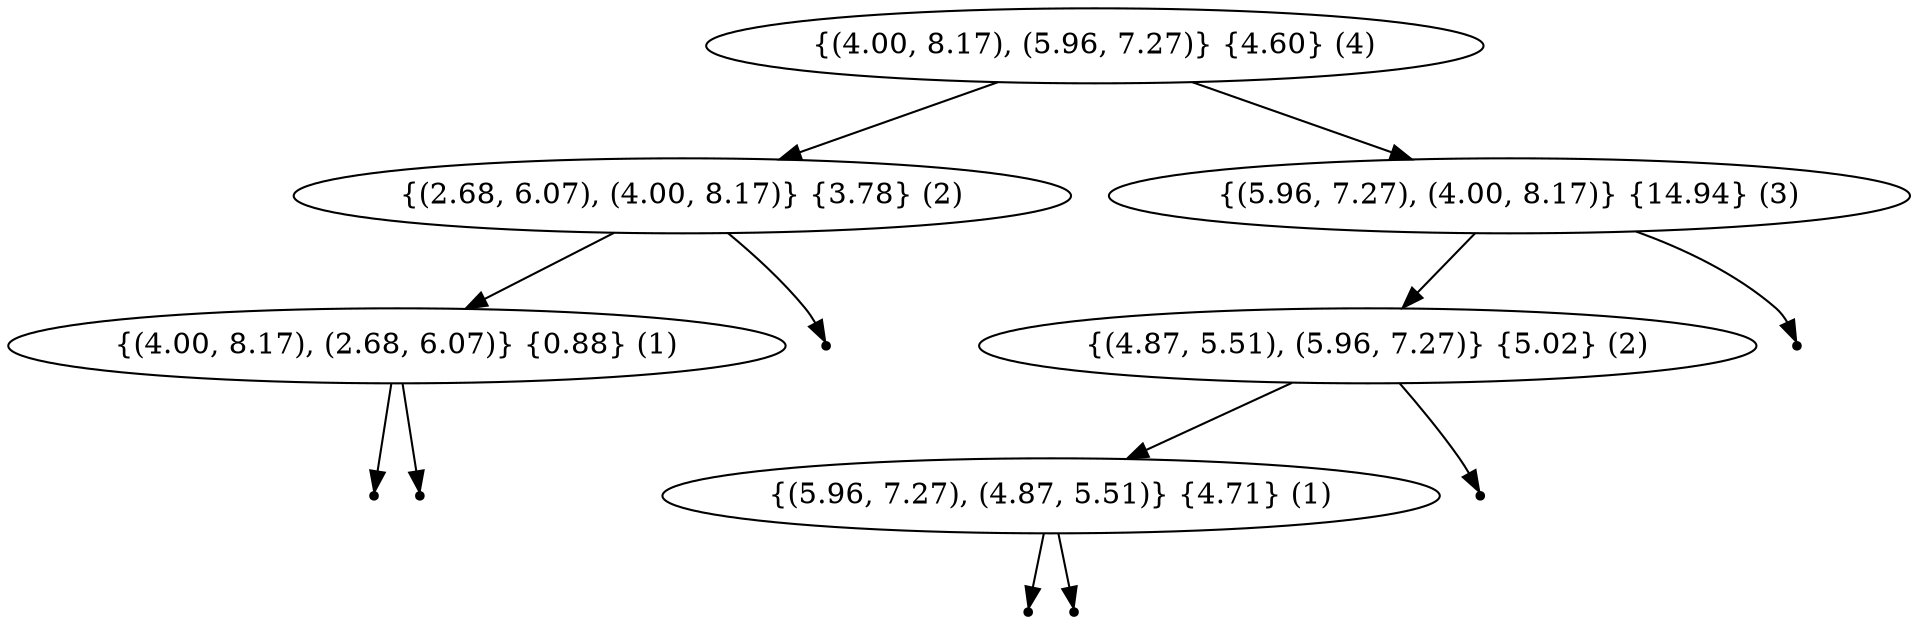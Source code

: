 digraph {
graph [ordering="out"]
"{(4.00, 8.17), (5.96, 7.27)} {4.60} (4)"
"{(4.00, 8.17), (5.96, 7.27)} {4.60} (4)" -> "{(2.68, 6.07), (4.00, 8.17)} {3.78} (2)"
"{(2.68, 6.07), (4.00, 8.17)} {3.78} (2)" -> "{(4.00, 8.17), (2.68, 6.07)} {0.88} (1)"
"null{(4.00, 8.17), (2.68, 6.07)} {0.88}-0" [shape=point];
"{(4.00, 8.17), (2.68, 6.07)} {0.88} (1)" -> "null{(4.00, 8.17), (2.68, 6.07)} {0.88}-0";
"null{(4.00, 8.17), (2.68, 6.07)} {0.88}-1" [shape=point];
"{(4.00, 8.17), (2.68, 6.07)} {0.88} (1)" -> "null{(4.00, 8.17), (2.68, 6.07)} {0.88}-1";
"null{(2.68, 6.07), (4.00, 8.17)} {3.78}-1" [shape=point];
"{(2.68, 6.07), (4.00, 8.17)} {3.78} (2)" -> "null{(2.68, 6.07), (4.00, 8.17)} {3.78}-1";
"{(4.00, 8.17), (5.96, 7.27)} {4.60} (4)" -> "{(5.96, 7.27), (4.00, 8.17)} {14.94} (3)"
"{(5.96, 7.27), (4.00, 8.17)} {14.94} (3)" -> "{(4.87, 5.51), (5.96, 7.27)} {5.02} (2)"
"{(4.87, 5.51), (5.96, 7.27)} {5.02} (2)" -> "{(5.96, 7.27), (4.87, 5.51)} {4.71} (1)"
"null{(5.96, 7.27), (4.87, 5.51)} {4.71}-0" [shape=point];
"{(5.96, 7.27), (4.87, 5.51)} {4.71} (1)" -> "null{(5.96, 7.27), (4.87, 5.51)} {4.71}-0";
"null{(5.96, 7.27), (4.87, 5.51)} {4.71}-1" [shape=point];
"{(5.96, 7.27), (4.87, 5.51)} {4.71} (1)" -> "null{(5.96, 7.27), (4.87, 5.51)} {4.71}-1";
"null{(4.87, 5.51), (5.96, 7.27)} {5.02}-1" [shape=point];
"{(4.87, 5.51), (5.96, 7.27)} {5.02} (2)" -> "null{(4.87, 5.51), (5.96, 7.27)} {5.02}-1";
"null{(5.96, 7.27), (4.00, 8.17)} {14.94}-1" [shape=point];
"{(5.96, 7.27), (4.00, 8.17)} {14.94} (3)" -> "null{(5.96, 7.27), (4.00, 8.17)} {14.94}-1";
}
